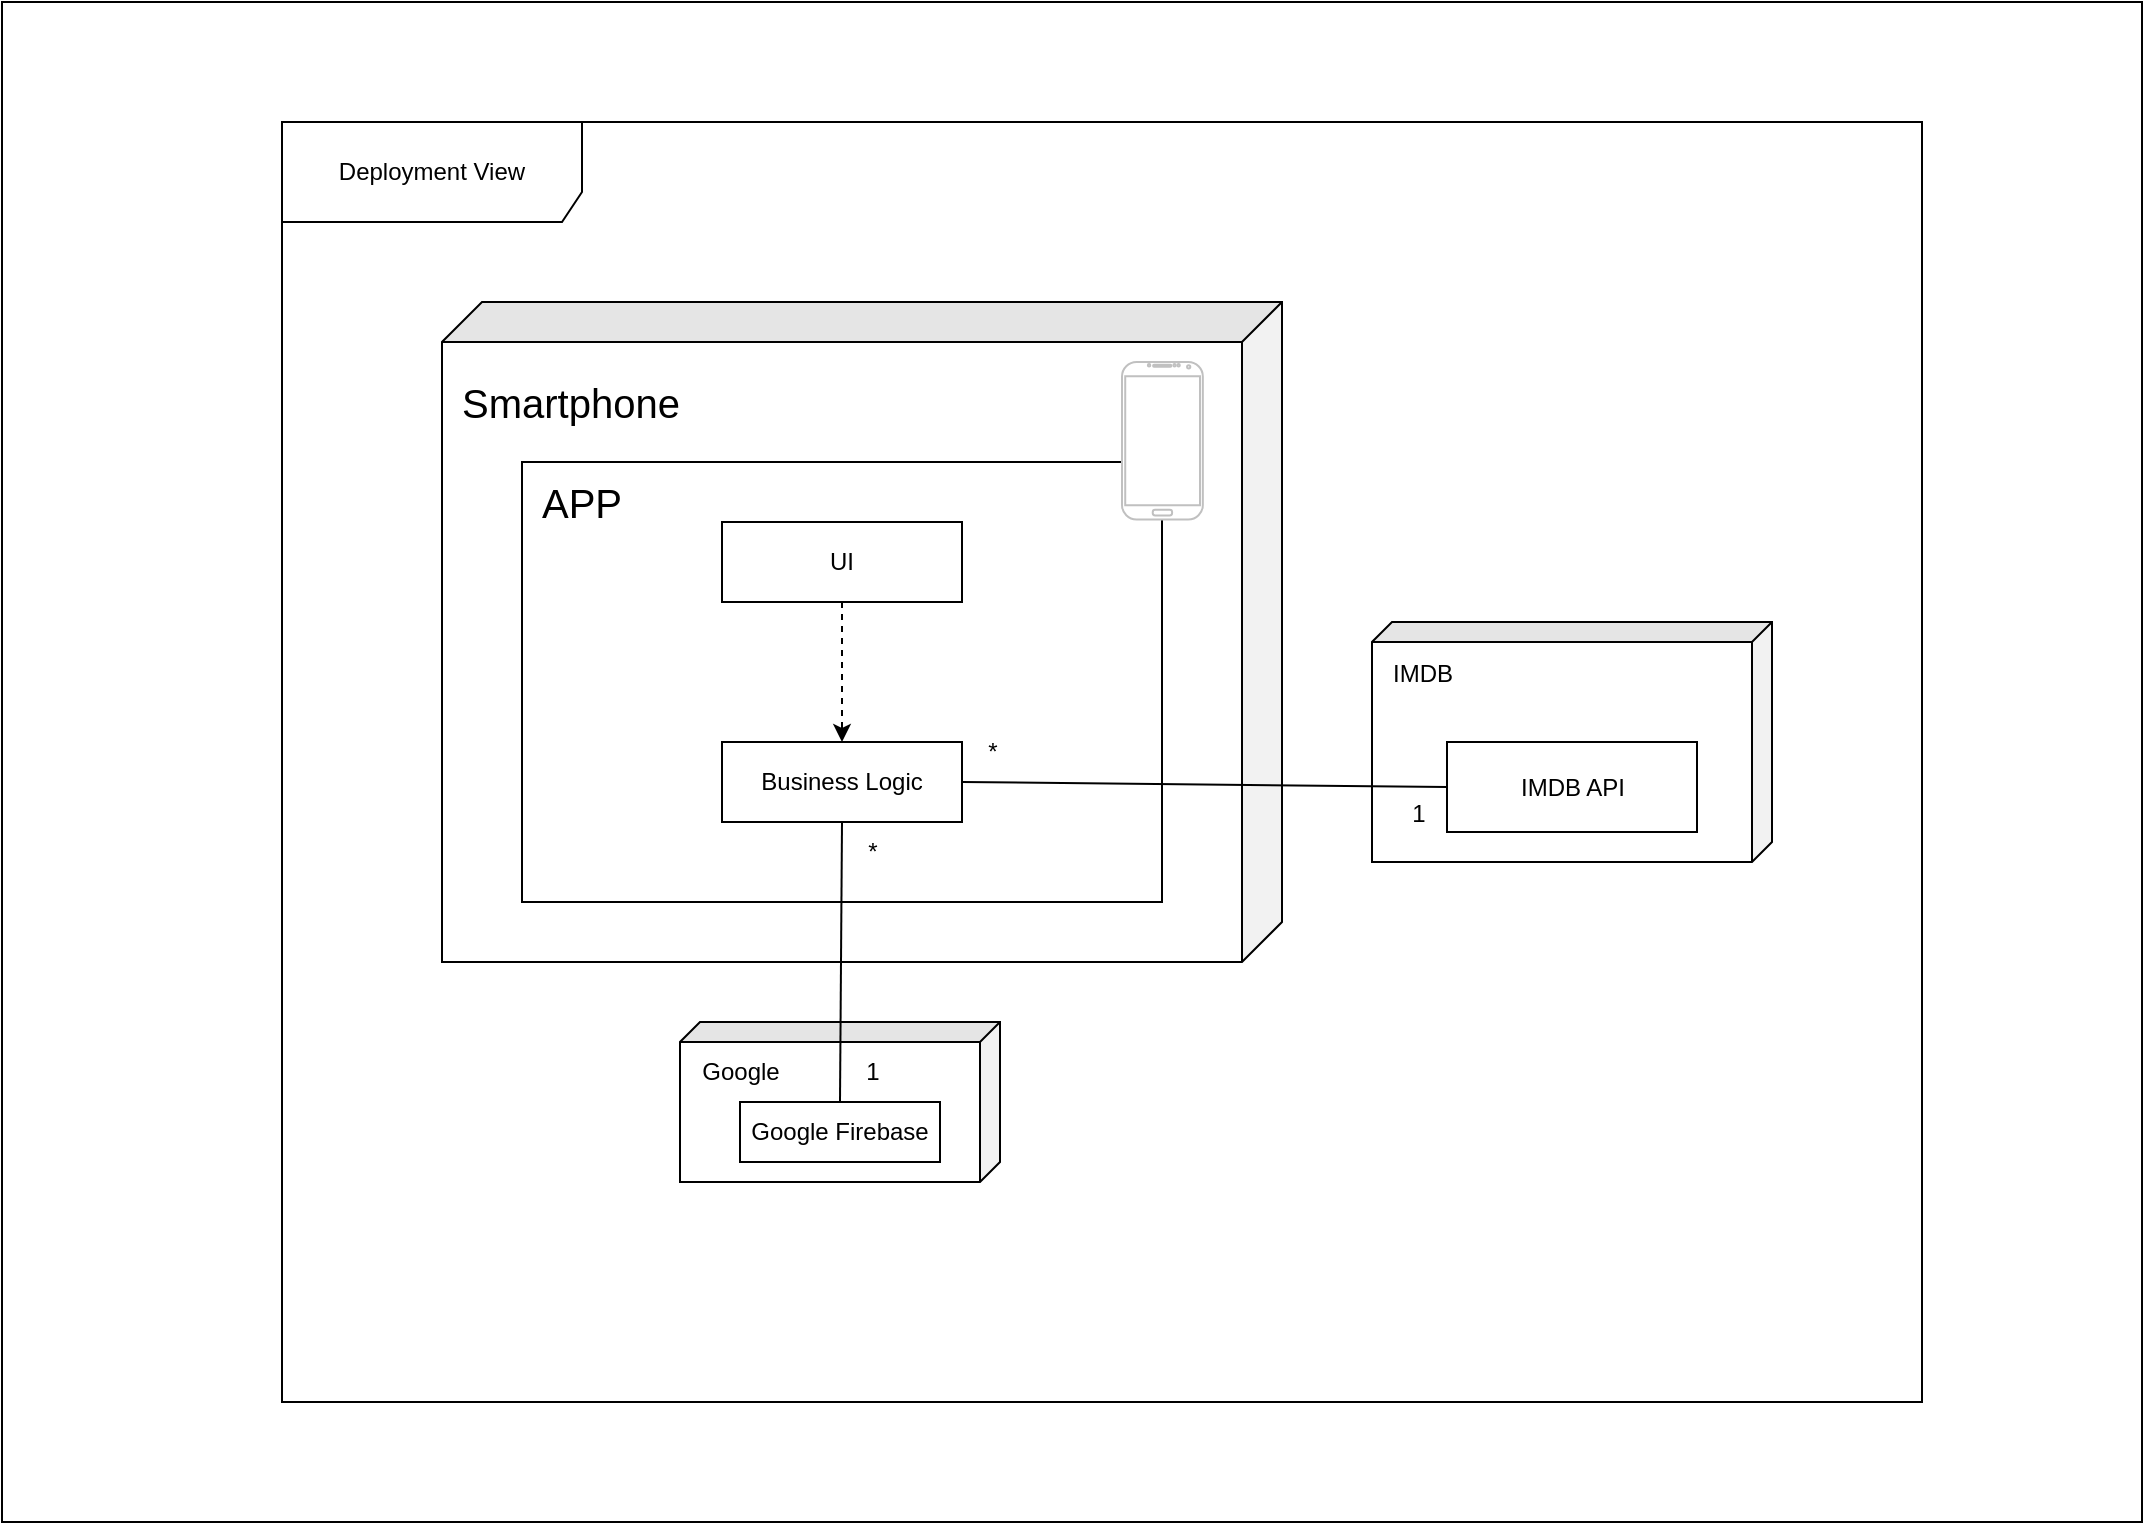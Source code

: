 <mxfile version="21.1.0" type="device">
  <diagram name="Página-1" id="RcCndMtqExNu23G7Ztjg">
    <mxGraphModel dx="2053" dy="658" grid="1" gridSize="10" guides="1" tooltips="1" connect="1" arrows="1" fold="1" page="1" pageScale="1" pageWidth="827" pageHeight="1169" math="0" shadow="0">
      <root>
        <mxCell id="0" />
        <mxCell id="1" parent="0" />
        <mxCell id="bW3uQ6ZptBKdeBj17jD9-41" value="" style="rounded=0;whiteSpace=wrap;html=1;" parent="1" vertex="1">
          <mxGeometry x="-80" y="250" width="1070" height="760" as="geometry" />
        </mxCell>
        <mxCell id="k7B5L6wM-mRPpXex12W7-85" value="" style="group" parent="1" vertex="1" connectable="0">
          <mxGeometry x="60" y="310" width="820" height="640" as="geometry" />
        </mxCell>
        <mxCell id="k7B5L6wM-mRPpXex12W7-58" value="" style="group" parent="k7B5L6wM-mRPpXex12W7-85" vertex="1" connectable="0">
          <mxGeometry x="199" y="450" width="160" height="80" as="geometry" />
        </mxCell>
        <mxCell id="k7B5L6wM-mRPpXex12W7-59" value="" style="shape=cube;whiteSpace=wrap;html=1;boundedLbl=1;backgroundOutline=1;darkOpacity=0.05;darkOpacity2=0.1;direction=south;size=10;" parent="k7B5L6wM-mRPpXex12W7-58" vertex="1">
          <mxGeometry width="160" height="80" as="geometry" />
        </mxCell>
        <mxCell id="k7B5L6wM-mRPpXex12W7-60" value="Google" style="text;html=1;align=center;verticalAlign=middle;resizable=0;points=[];autosize=1;strokeColor=none;fillColor=none;" parent="k7B5L6wM-mRPpXex12W7-58" vertex="1">
          <mxGeometry y="10" width="60" height="30" as="geometry" />
        </mxCell>
        <mxCell id="k7B5L6wM-mRPpXex12W7-61" value="Google Firebase" style="rounded=0;whiteSpace=wrap;html=1;" parent="k7B5L6wM-mRPpXex12W7-58" vertex="1">
          <mxGeometry x="30" y="40" width="100" height="30" as="geometry" />
        </mxCell>
        <mxCell id="k7B5L6wM-mRPpXex12W7-82" value="1" style="text;html=1;align=center;verticalAlign=middle;resizable=0;points=[];autosize=1;strokeColor=none;fillColor=none;" parent="k7B5L6wM-mRPpXex12W7-58" vertex="1">
          <mxGeometry x="81" y="10" width="30" height="30" as="geometry" />
        </mxCell>
        <mxCell id="k7B5L6wM-mRPpXex12W7-62" value="" style="group" parent="k7B5L6wM-mRPpXex12W7-85" vertex="1" connectable="0">
          <mxGeometry x="80" y="90" width="420" height="330" as="geometry" />
        </mxCell>
        <mxCell id="k7B5L6wM-mRPpXex12W7-63" value="" style="shape=cube;whiteSpace=wrap;html=1;boundedLbl=1;backgroundOutline=1;darkOpacity=0.05;darkOpacity2=0.1;direction=south;" parent="k7B5L6wM-mRPpXex12W7-62" vertex="1">
          <mxGeometry width="420" height="330" as="geometry" />
        </mxCell>
        <mxCell id="k7B5L6wM-mRPpXex12W7-64" value="" style="group" parent="k7B5L6wM-mRPpXex12W7-62" vertex="1" connectable="0">
          <mxGeometry x="40" y="80" width="320" height="220" as="geometry" />
        </mxCell>
        <mxCell id="k7B5L6wM-mRPpXex12W7-65" value="" style="rounded=0;whiteSpace=wrap;html=1;" parent="k7B5L6wM-mRPpXex12W7-64" vertex="1">
          <mxGeometry width="320" height="220" as="geometry" />
        </mxCell>
        <mxCell id="k7B5L6wM-mRPpXex12W7-66" value="UI" style="rounded=0;whiteSpace=wrap;html=1;" parent="k7B5L6wM-mRPpXex12W7-64" vertex="1">
          <mxGeometry x="100" y="30" width="120" height="40" as="geometry" />
        </mxCell>
        <mxCell id="k7B5L6wM-mRPpXex12W7-67" style="edgeStyle=orthogonalEdgeStyle;rounded=0;orthogonalLoop=1;jettySize=auto;html=1;exitX=0.5;exitY=1;exitDx=0;exitDy=0;entryX=0.5;entryY=0;entryDx=0;entryDy=0;dashed=1;" parent="k7B5L6wM-mRPpXex12W7-64" source="k7B5L6wM-mRPpXex12W7-66" target="k7B5L6wM-mRPpXex12W7-68" edge="1">
          <mxGeometry relative="1" as="geometry" />
        </mxCell>
        <mxCell id="k7B5L6wM-mRPpXex12W7-68" value="Business Logic" style="rounded=0;whiteSpace=wrap;html=1;" parent="k7B5L6wM-mRPpXex12W7-64" vertex="1">
          <mxGeometry x="100" y="140" width="120" height="40" as="geometry" />
        </mxCell>
        <mxCell id="k7B5L6wM-mRPpXex12W7-69" value="&lt;font style=&quot;font-size: 20px;&quot;&gt;APP&lt;/font&gt;" style="text;html=1;strokeColor=none;fillColor=none;align=center;verticalAlign=middle;whiteSpace=wrap;rounded=0;" parent="k7B5L6wM-mRPpXex12W7-64" vertex="1">
          <mxGeometry width="60" height="40" as="geometry" />
        </mxCell>
        <mxCell id="k7B5L6wM-mRPpXex12W7-75" value="*" style="text;html=1;align=center;verticalAlign=middle;resizable=0;points=[];autosize=1;strokeColor=none;fillColor=none;" parent="k7B5L6wM-mRPpXex12W7-64" vertex="1">
          <mxGeometry x="220" y="130" width="30" height="30" as="geometry" />
        </mxCell>
        <mxCell id="k7B5L6wM-mRPpXex12W7-74" value="*" style="text;html=1;align=center;verticalAlign=middle;resizable=0;points=[];autosize=1;strokeColor=none;fillColor=none;" parent="k7B5L6wM-mRPpXex12W7-64" vertex="1">
          <mxGeometry x="160" y="180" width="30" height="30" as="geometry" />
        </mxCell>
        <mxCell id="k7B5L6wM-mRPpXex12W7-70" value="&lt;font style=&quot;font-size: 20px;&quot;&gt;Smartphone&lt;/font&gt;" style="text;html=1;strokeColor=none;fillColor=none;align=center;verticalAlign=middle;whiteSpace=wrap;rounded=0;" parent="k7B5L6wM-mRPpXex12W7-62" vertex="1">
          <mxGeometry y="20" width="129" height="60" as="geometry" />
        </mxCell>
        <mxCell id="k7B5L6wM-mRPpXex12W7-71" value="" style="group" parent="k7B5L6wM-mRPpXex12W7-62" vertex="1" connectable="0">
          <mxGeometry x="340.0" y="30" width="40.42" height="78.75" as="geometry" />
        </mxCell>
        <mxCell id="k7B5L6wM-mRPpXex12W7-72" value="" style="rounded=0;whiteSpace=wrap;html=1;strokeColor=none;" parent="k7B5L6wM-mRPpXex12W7-71" vertex="1">
          <mxGeometry y="5.625" width="40.42" height="67.5" as="geometry" />
        </mxCell>
        <mxCell id="k7B5L6wM-mRPpXex12W7-73" value="" style="verticalLabelPosition=bottom;verticalAlign=top;html=1;shadow=0;dashed=0;strokeWidth=1;shape=mxgraph.android.phone2;strokeColor=#c0c0c0;gradientColor=none;" parent="k7B5L6wM-mRPpXex12W7-71" vertex="1">
          <mxGeometry width="40.42" height="78.75" as="geometry" />
        </mxCell>
        <mxCell id="k7B5L6wM-mRPpXex12W7-76" value="" style="group" parent="k7B5L6wM-mRPpXex12W7-85" vertex="1" connectable="0">
          <mxGeometry x="560" y="260" width="200" height="120" as="geometry" />
        </mxCell>
        <mxCell id="XfK04eqQb6r8-4QtdCH4-4" value="" style="group" vertex="1" connectable="0" parent="k7B5L6wM-mRPpXex12W7-76">
          <mxGeometry x="-15" y="-10" width="200" height="120" as="geometry" />
        </mxCell>
        <mxCell id="k7B5L6wM-mRPpXex12W7-77" value="" style="shape=cube;whiteSpace=wrap;html=1;boundedLbl=1;backgroundOutline=1;darkOpacity=0.05;darkOpacity2=0.1;direction=south;size=10;" parent="XfK04eqQb6r8-4QtdCH4-4" vertex="1">
          <mxGeometry width="200" height="120" as="geometry" />
        </mxCell>
        <mxCell id="k7B5L6wM-mRPpXex12W7-79" value="IMDB API" style="rounded=0;whiteSpace=wrap;html=1;" parent="XfK04eqQb6r8-4QtdCH4-4" vertex="1">
          <mxGeometry x="37.5" y="60" width="125" height="45" as="geometry" />
        </mxCell>
        <mxCell id="k7B5L6wM-mRPpXex12W7-78" value="IMDB" style="text;html=1;align=center;verticalAlign=middle;resizable=0;points=[];autosize=1;strokeColor=none;fillColor=none;" parent="XfK04eqQb6r8-4QtdCH4-4" vertex="1">
          <mxGeometry y="11" width="50" height="30" as="geometry" />
        </mxCell>
        <mxCell id="k7B5L6wM-mRPpXex12W7-83" value="1" style="text;html=1;align=center;verticalAlign=middle;resizable=0;points=[];autosize=1;strokeColor=none;fillColor=none;" parent="XfK04eqQb6r8-4QtdCH4-4" vertex="1">
          <mxGeometry x="7.5" y="81" width="30" height="30" as="geometry" />
        </mxCell>
        <mxCell id="k7B5L6wM-mRPpXex12W7-80" value="" style="endArrow=none;html=1;rounded=0;exitX=1;exitY=0.5;exitDx=0;exitDy=0;entryX=0;entryY=0.5;entryDx=0;entryDy=0;" parent="k7B5L6wM-mRPpXex12W7-85" source="k7B5L6wM-mRPpXex12W7-68" target="k7B5L6wM-mRPpXex12W7-79" edge="1">
          <mxGeometry width="50" height="50" relative="1" as="geometry">
            <mxPoint x="620" y="250" as="sourcePoint" />
            <mxPoint x="670" y="200" as="targetPoint" />
          </mxGeometry>
        </mxCell>
        <mxCell id="k7B5L6wM-mRPpXex12W7-81" value="" style="endArrow=none;html=1;rounded=0;entryX=0.5;entryY=1;entryDx=0;entryDy=0;exitX=0.5;exitY=0;exitDx=0;exitDy=0;" parent="k7B5L6wM-mRPpXex12W7-85" source="k7B5L6wM-mRPpXex12W7-61" target="k7B5L6wM-mRPpXex12W7-68" edge="1">
          <mxGeometry width="50" height="50" relative="1" as="geometry">
            <mxPoint x="238" y="510" as="sourcePoint" />
            <mxPoint x="300" y="380" as="targetPoint" />
          </mxGeometry>
        </mxCell>
        <mxCell id="k7B5L6wM-mRPpXex12W7-84" value="Deployment View" style="shape=umlFrame;whiteSpace=wrap;html=1;pointerEvents=0;width=150;height=50;" parent="k7B5L6wM-mRPpXex12W7-85" vertex="1">
          <mxGeometry width="820" height="640" as="geometry" />
        </mxCell>
      </root>
    </mxGraphModel>
  </diagram>
</mxfile>
